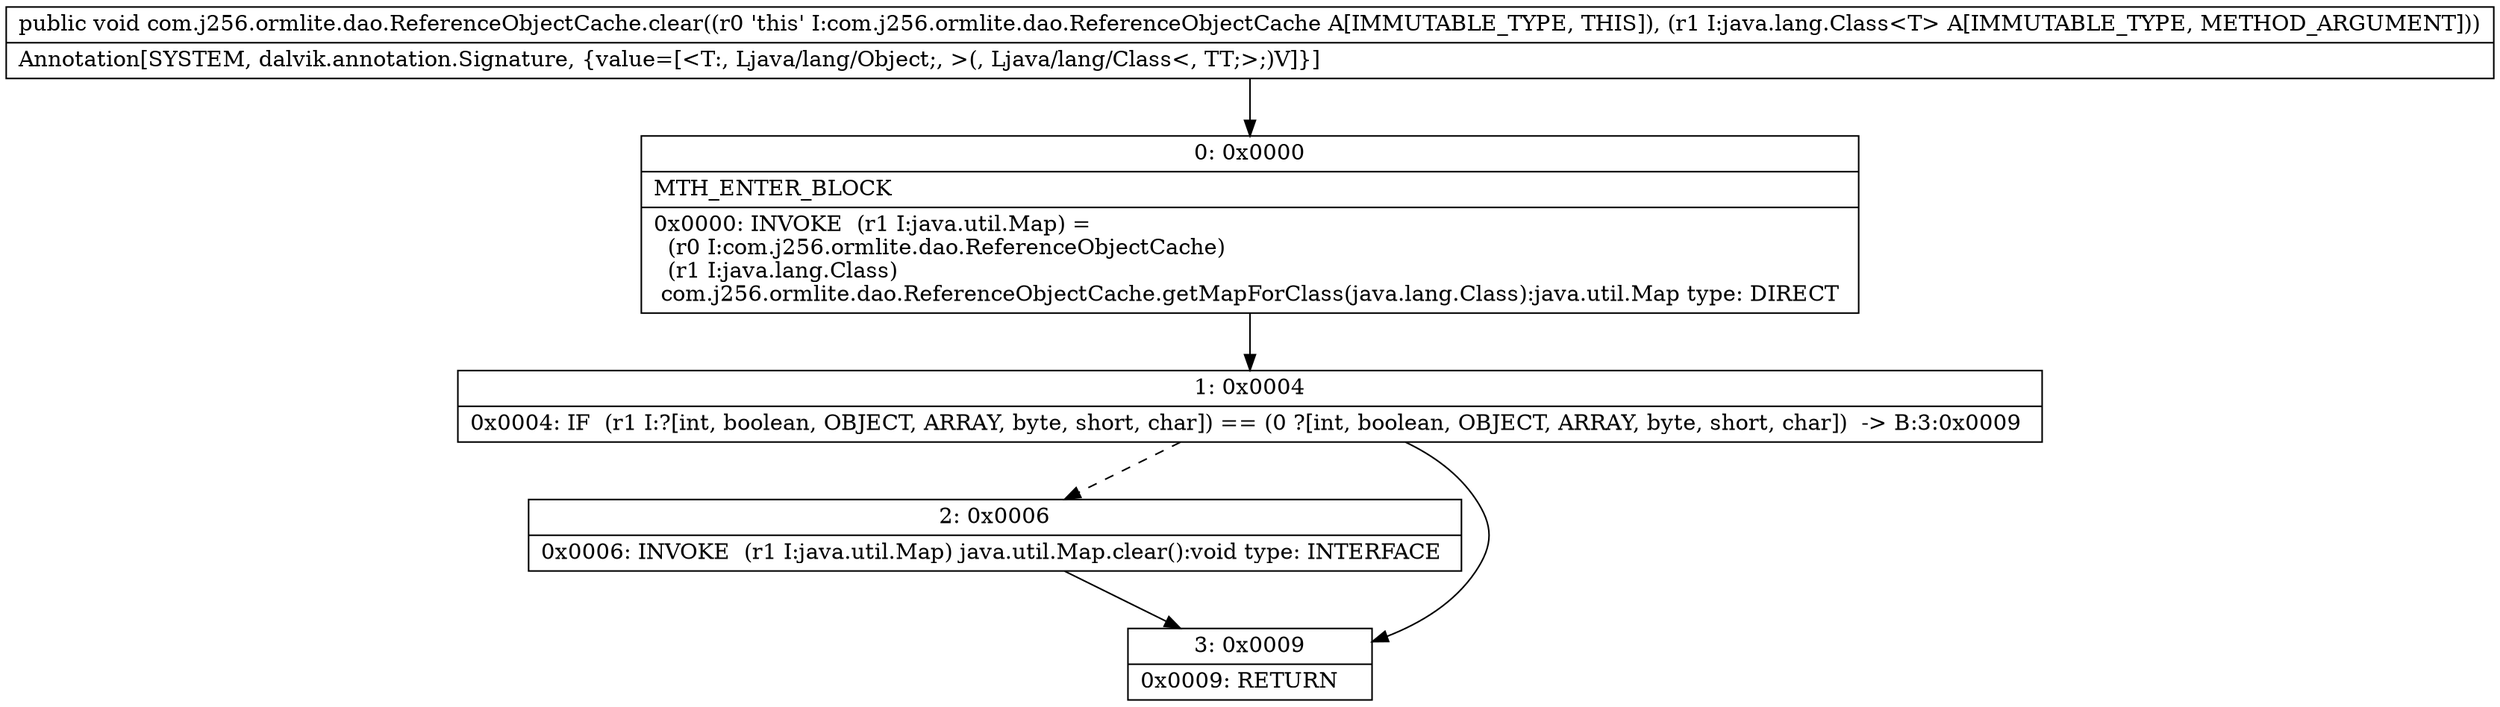 digraph "CFG forcom.j256.ormlite.dao.ReferenceObjectCache.clear(Ljava\/lang\/Class;)V" {
Node_0 [shape=record,label="{0\:\ 0x0000|MTH_ENTER_BLOCK\l|0x0000: INVOKE  (r1 I:java.util.Map) = \l  (r0 I:com.j256.ormlite.dao.ReferenceObjectCache)\l  (r1 I:java.lang.Class)\l com.j256.ormlite.dao.ReferenceObjectCache.getMapForClass(java.lang.Class):java.util.Map type: DIRECT \l}"];
Node_1 [shape=record,label="{1\:\ 0x0004|0x0004: IF  (r1 I:?[int, boolean, OBJECT, ARRAY, byte, short, char]) == (0 ?[int, boolean, OBJECT, ARRAY, byte, short, char])  \-\> B:3:0x0009 \l}"];
Node_2 [shape=record,label="{2\:\ 0x0006|0x0006: INVOKE  (r1 I:java.util.Map) java.util.Map.clear():void type: INTERFACE \l}"];
Node_3 [shape=record,label="{3\:\ 0x0009|0x0009: RETURN   \l}"];
MethodNode[shape=record,label="{public void com.j256.ormlite.dao.ReferenceObjectCache.clear((r0 'this' I:com.j256.ormlite.dao.ReferenceObjectCache A[IMMUTABLE_TYPE, THIS]), (r1 I:java.lang.Class\<T\> A[IMMUTABLE_TYPE, METHOD_ARGUMENT]))  | Annotation[SYSTEM, dalvik.annotation.Signature, \{value=[\<T:, Ljava\/lang\/Object;, \>(, Ljava\/lang\/Class\<, TT;\>;)V]\}]\l}"];
MethodNode -> Node_0;
Node_0 -> Node_1;
Node_1 -> Node_2[style=dashed];
Node_1 -> Node_3;
Node_2 -> Node_3;
}

